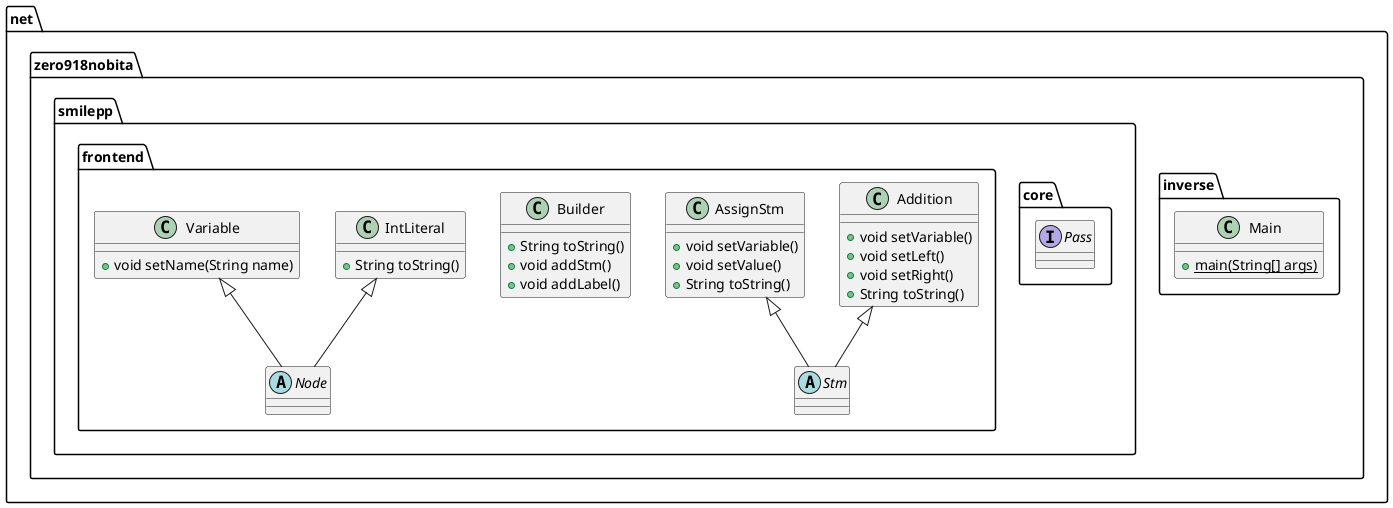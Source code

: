 @startuml

package net.zero918nobita {
  package inverse {
    class Main {
      + {static} main(String[] args)
    }
  }

  package smilepp {
    package core {
      interface Pass
    }

    package frontend {
      class Addition {
        + void setVariable()
        + void setLeft()
        + void setRight()
        + String toString()
      }

      class AssignStm {
        + void setVariable()
        + void setValue()
        + String toString()
      }

      class Builder {
        + String toString()
        + void addStm()
        + void addLabel()
      }

      class IntLiteral {
        + String toString()
      }

      abstract class Node
      abstract class Stm

      class Variable {
        + void setName(String name)
      }

      Addition <|-- Stm
      AssignStm <|-- Stm
      IntLiteral <|-- Node
      Variable <|-- Node
    }
  }
}

@enduml
